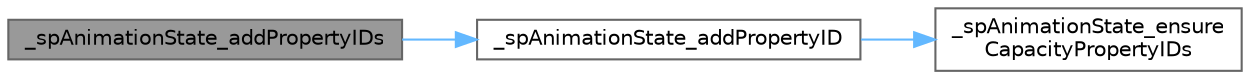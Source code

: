 digraph "_spAnimationState_addPropertyIDs"
{
 // LATEX_PDF_SIZE
  bgcolor="transparent";
  edge [fontname=Helvetica,fontsize=10,labelfontname=Helvetica,labelfontsize=10];
  node [fontname=Helvetica,fontsize=10,shape=box,height=0.2,width=0.4];
  rankdir="LR";
  Node1 [id="Node000001",label="_spAnimationState_addPropertyIDs",height=0.2,width=0.4,color="gray40", fillcolor="grey60", style="filled", fontcolor="black",tooltip=" "];
  Node1 -> Node2 [id="edge3_Node000001_Node000002",color="steelblue1",style="solid",tooltip=" "];
  Node2 [id="Node000002",label="_spAnimationState_addPropertyID",height=0.2,width=0.4,color="grey40", fillcolor="white", style="filled",URL="$_animation_state_8c.html#a7f1d2fb8bc029b97bf27850d5148f9a3",tooltip=" "];
  Node2 -> Node3 [id="edge4_Node000002_Node000003",color="steelblue1",style="solid",tooltip=" "];
  Node3 [id="Node000003",label="_spAnimationState_ensure\lCapacityPropertyIDs",height=0.2,width=0.4,color="grey40", fillcolor="white", style="filled",URL="$_animation_state_8c.html#a131b87dc03ce60a4e10b3d7f7fa5c281",tooltip=" "];
}
